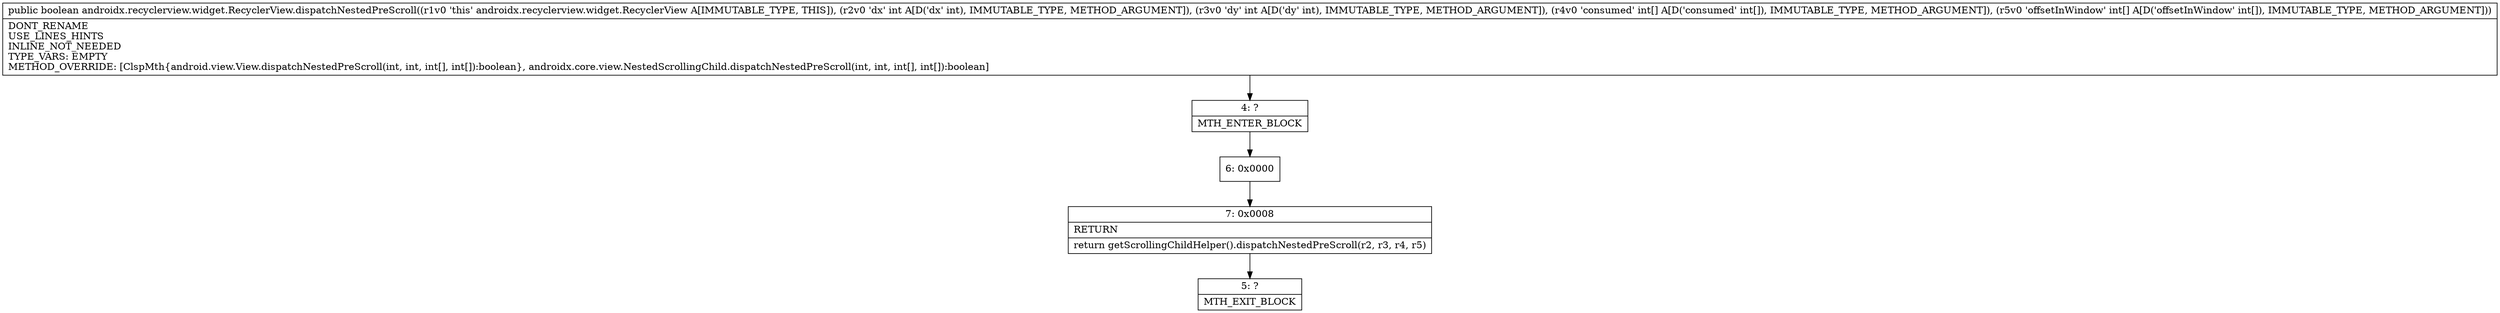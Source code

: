 digraph "CFG forandroidx.recyclerview.widget.RecyclerView.dispatchNestedPreScroll(II[I[I)Z" {
Node_4 [shape=record,label="{4\:\ ?|MTH_ENTER_BLOCK\l}"];
Node_6 [shape=record,label="{6\:\ 0x0000}"];
Node_7 [shape=record,label="{7\:\ 0x0008|RETURN\l|return getScrollingChildHelper().dispatchNestedPreScroll(r2, r3, r4, r5)\l}"];
Node_5 [shape=record,label="{5\:\ ?|MTH_EXIT_BLOCK\l}"];
MethodNode[shape=record,label="{public boolean androidx.recyclerview.widget.RecyclerView.dispatchNestedPreScroll((r1v0 'this' androidx.recyclerview.widget.RecyclerView A[IMMUTABLE_TYPE, THIS]), (r2v0 'dx' int A[D('dx' int), IMMUTABLE_TYPE, METHOD_ARGUMENT]), (r3v0 'dy' int A[D('dy' int), IMMUTABLE_TYPE, METHOD_ARGUMENT]), (r4v0 'consumed' int[] A[D('consumed' int[]), IMMUTABLE_TYPE, METHOD_ARGUMENT]), (r5v0 'offsetInWindow' int[] A[D('offsetInWindow' int[]), IMMUTABLE_TYPE, METHOD_ARGUMENT]))  | DONT_RENAME\lUSE_LINES_HINTS\lINLINE_NOT_NEEDED\lTYPE_VARS: EMPTY\lMETHOD_OVERRIDE: [ClspMth\{android.view.View.dispatchNestedPreScroll(int, int, int[], int[]):boolean\}, androidx.core.view.NestedScrollingChild.dispatchNestedPreScroll(int, int, int[], int[]):boolean]\l}"];
MethodNode -> Node_4;Node_4 -> Node_6;
Node_6 -> Node_7;
Node_7 -> Node_5;
}

